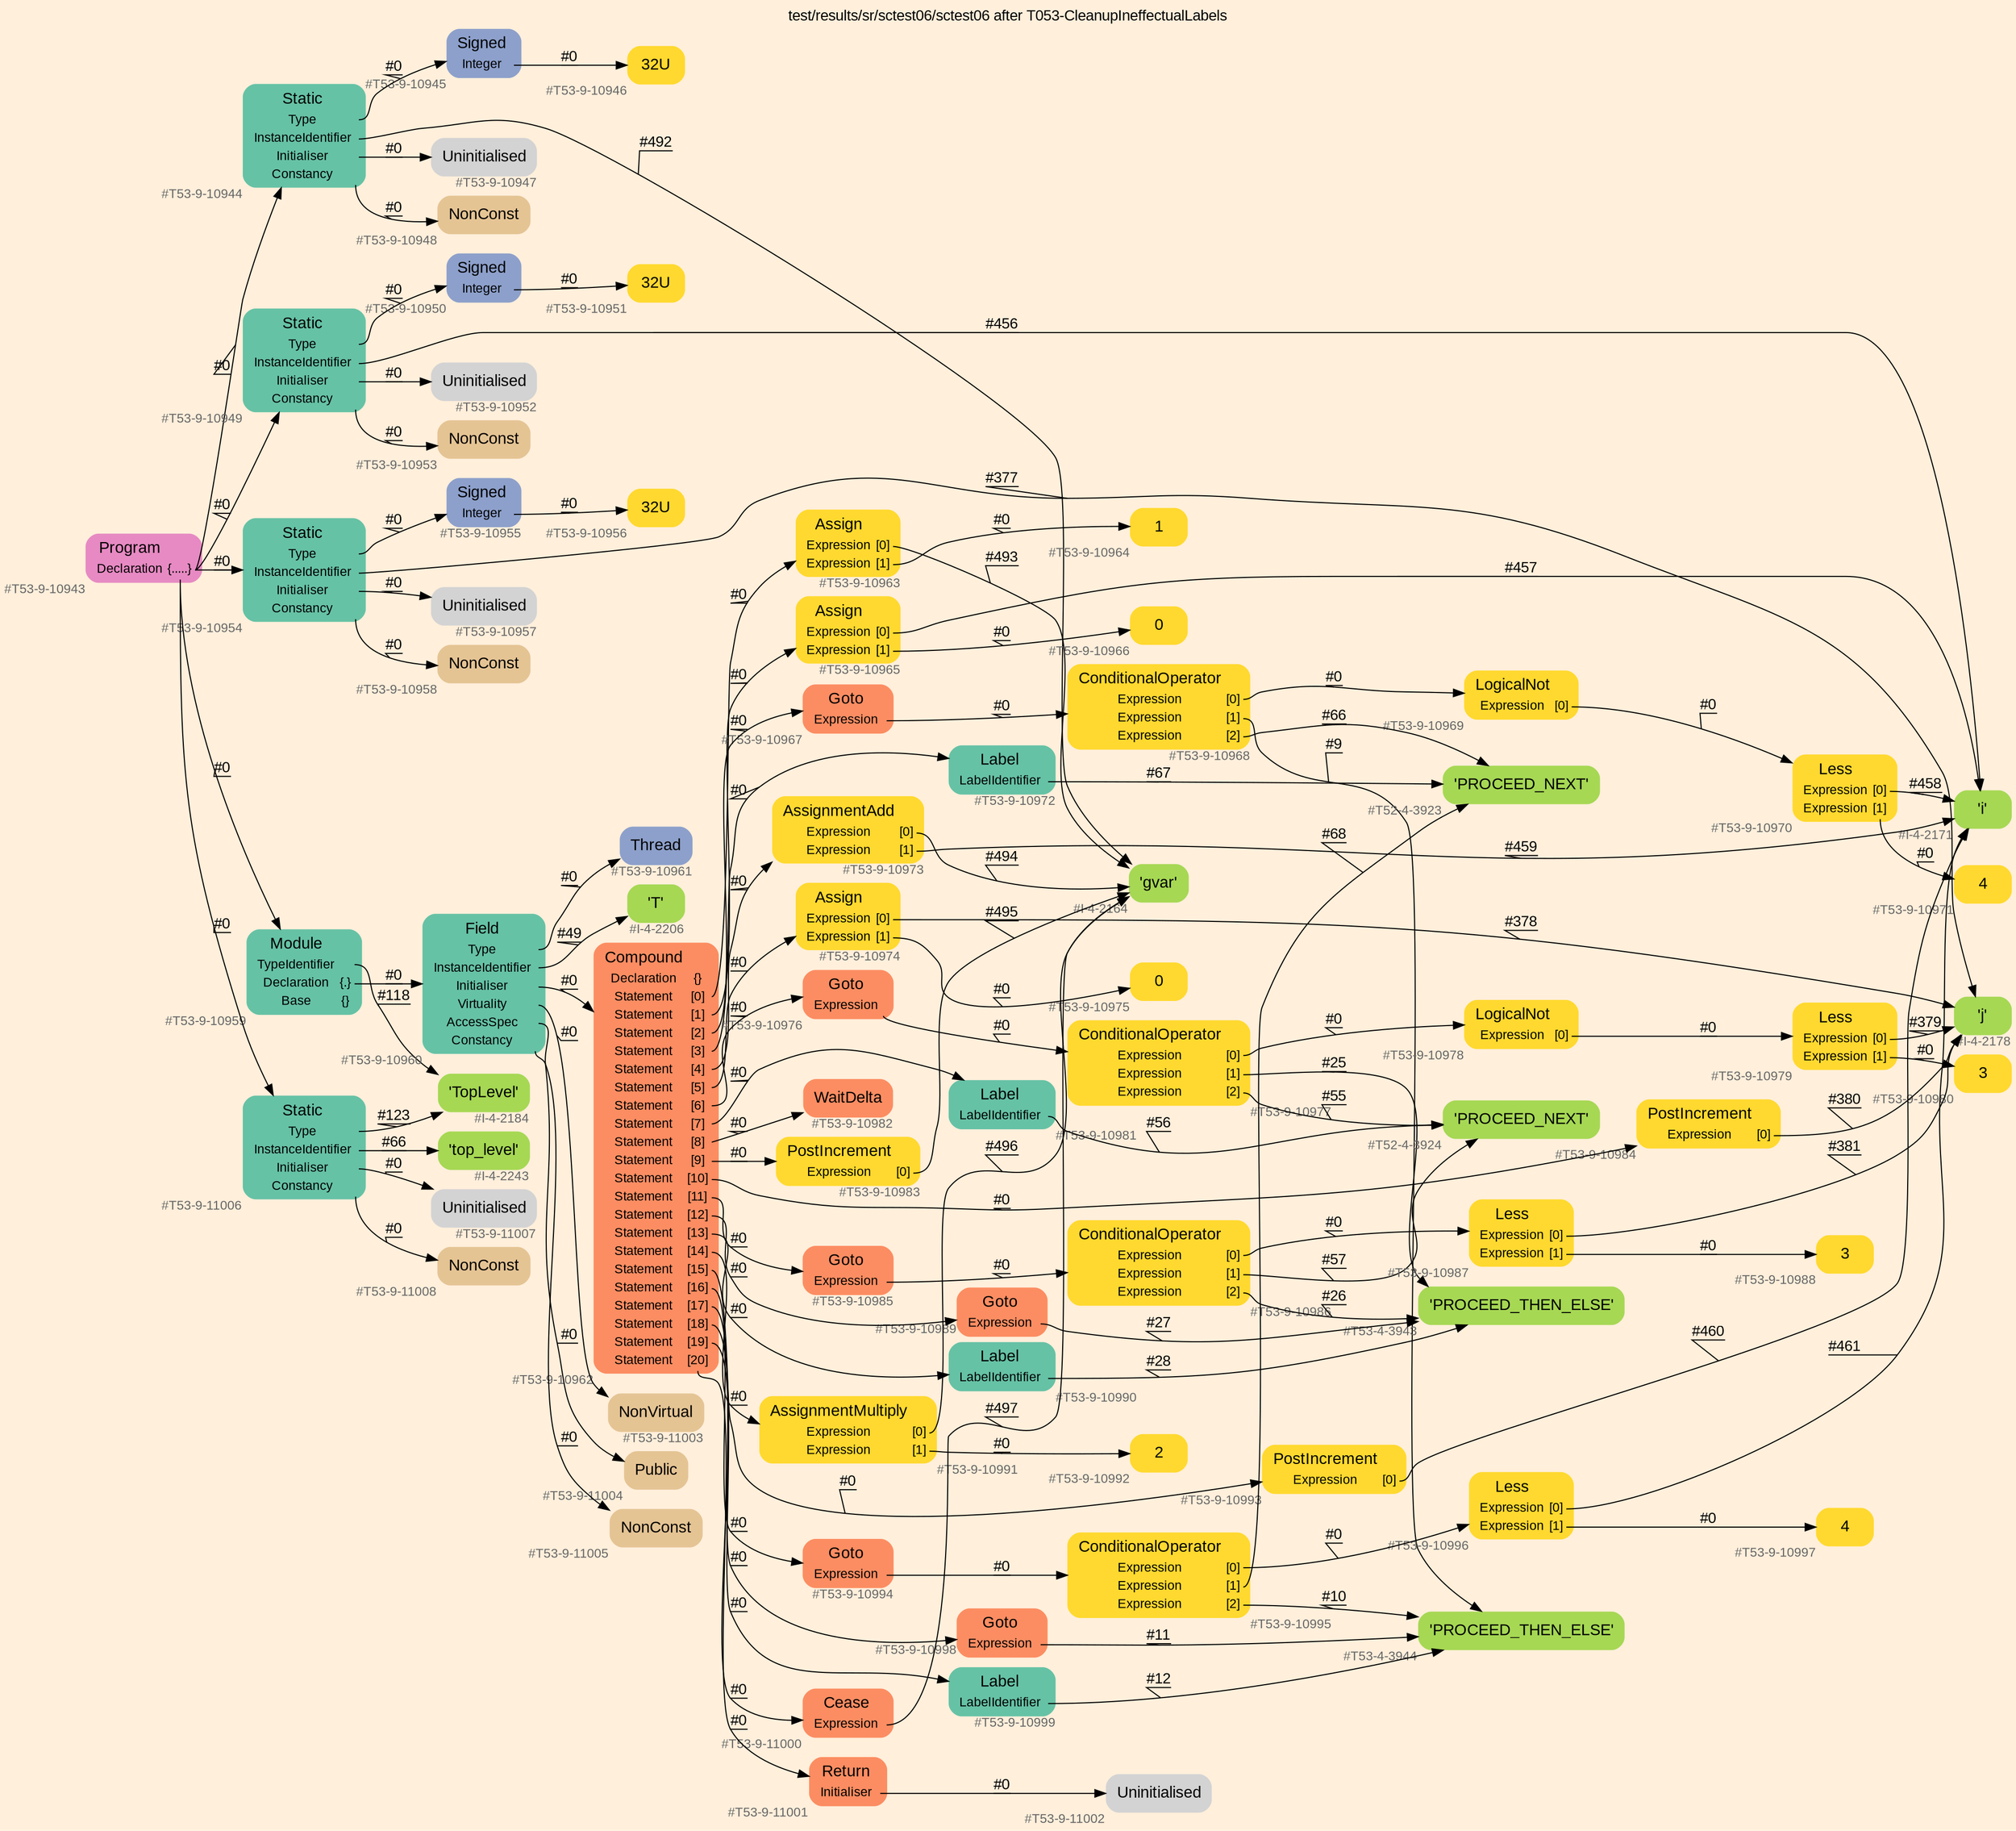 digraph "test/results/sr/sctest06/sctest06 after T053-CleanupIneffectualLabels" {
label = "test/results/sr/sctest06/sctest06 after T053-CleanupIneffectualLabels"
labelloc = t
graph [
    rankdir = "LR"
    ranksep = 0.3
    bgcolor = antiquewhite1
    color = black
    fontcolor = black
    fontname = "Arial"
];
node [
    fontname = "Arial"
];
edge [
    fontname = "Arial"
];

// -------------------- node figure --------------------
// -------- block #T53-9-10943 ----------
"#T53-9-10943" [
    fillcolor = "/set28/4"
    xlabel = "#T53-9-10943"
    fontsize = "12"
    fontcolor = grey40
    shape = "plaintext"
    label = <<TABLE BORDER="0" CELLBORDER="0" CELLSPACING="0">
     <TR><TD><FONT COLOR="black" POINT-SIZE="15">Program</FONT></TD></TR>
     <TR><TD><FONT COLOR="black" POINT-SIZE="12">Declaration</FONT></TD><TD PORT="port0"><FONT COLOR="black" POINT-SIZE="12">{.....}</FONT></TD></TR>
    </TABLE>>
    style = "rounded,filled"
];

// -------- block #T53-9-10944 ----------
"#T53-9-10944" [
    fillcolor = "/set28/1"
    xlabel = "#T53-9-10944"
    fontsize = "12"
    fontcolor = grey40
    shape = "plaintext"
    label = <<TABLE BORDER="0" CELLBORDER="0" CELLSPACING="0">
     <TR><TD><FONT COLOR="black" POINT-SIZE="15">Static</FONT></TD></TR>
     <TR><TD><FONT COLOR="black" POINT-SIZE="12">Type</FONT></TD><TD PORT="port0"></TD></TR>
     <TR><TD><FONT COLOR="black" POINT-SIZE="12">InstanceIdentifier</FONT></TD><TD PORT="port1"></TD></TR>
     <TR><TD><FONT COLOR="black" POINT-SIZE="12">Initialiser</FONT></TD><TD PORT="port2"></TD></TR>
     <TR><TD><FONT COLOR="black" POINT-SIZE="12">Constancy</FONT></TD><TD PORT="port3"></TD></TR>
    </TABLE>>
    style = "rounded,filled"
];

// -------- block #T53-9-10945 ----------
"#T53-9-10945" [
    fillcolor = "/set28/3"
    xlabel = "#T53-9-10945"
    fontsize = "12"
    fontcolor = grey40
    shape = "plaintext"
    label = <<TABLE BORDER="0" CELLBORDER="0" CELLSPACING="0">
     <TR><TD><FONT COLOR="black" POINT-SIZE="15">Signed</FONT></TD></TR>
     <TR><TD><FONT COLOR="black" POINT-SIZE="12">Integer</FONT></TD><TD PORT="port0"></TD></TR>
    </TABLE>>
    style = "rounded,filled"
];

// -------- block #T53-9-10946 ----------
"#T53-9-10946" [
    fillcolor = "/set28/6"
    xlabel = "#T53-9-10946"
    fontsize = "12"
    fontcolor = grey40
    shape = "plaintext"
    label = <<TABLE BORDER="0" CELLBORDER="0" CELLSPACING="0">
     <TR><TD><FONT COLOR="black" POINT-SIZE="15">32U</FONT></TD></TR>
    </TABLE>>
    style = "rounded,filled"
];

// -------- block #I-4-2164 ----------
"#I-4-2164" [
    fillcolor = "/set28/5"
    xlabel = "#I-4-2164"
    fontsize = "12"
    fontcolor = grey40
    shape = "plaintext"
    label = <<TABLE BORDER="0" CELLBORDER="0" CELLSPACING="0">
     <TR><TD><FONT COLOR="black" POINT-SIZE="15">'gvar'</FONT></TD></TR>
    </TABLE>>
    style = "rounded,filled"
];

// -------- block #T53-9-10947 ----------
"#T53-9-10947" [
    xlabel = "#T53-9-10947"
    fontsize = "12"
    fontcolor = grey40
    shape = "plaintext"
    label = <<TABLE BORDER="0" CELLBORDER="0" CELLSPACING="0">
     <TR><TD><FONT COLOR="black" POINT-SIZE="15">Uninitialised</FONT></TD></TR>
    </TABLE>>
    style = "rounded,filled"
];

// -------- block #T53-9-10948 ----------
"#T53-9-10948" [
    fillcolor = "/set28/7"
    xlabel = "#T53-9-10948"
    fontsize = "12"
    fontcolor = grey40
    shape = "plaintext"
    label = <<TABLE BORDER="0" CELLBORDER="0" CELLSPACING="0">
     <TR><TD><FONT COLOR="black" POINT-SIZE="15">NonConst</FONT></TD></TR>
    </TABLE>>
    style = "rounded,filled"
];

// -------- block #T53-9-10949 ----------
"#T53-9-10949" [
    fillcolor = "/set28/1"
    xlabel = "#T53-9-10949"
    fontsize = "12"
    fontcolor = grey40
    shape = "plaintext"
    label = <<TABLE BORDER="0" CELLBORDER="0" CELLSPACING="0">
     <TR><TD><FONT COLOR="black" POINT-SIZE="15">Static</FONT></TD></TR>
     <TR><TD><FONT COLOR="black" POINT-SIZE="12">Type</FONT></TD><TD PORT="port0"></TD></TR>
     <TR><TD><FONT COLOR="black" POINT-SIZE="12">InstanceIdentifier</FONT></TD><TD PORT="port1"></TD></TR>
     <TR><TD><FONT COLOR="black" POINT-SIZE="12">Initialiser</FONT></TD><TD PORT="port2"></TD></TR>
     <TR><TD><FONT COLOR="black" POINT-SIZE="12">Constancy</FONT></TD><TD PORT="port3"></TD></TR>
    </TABLE>>
    style = "rounded,filled"
];

// -------- block #T53-9-10950 ----------
"#T53-9-10950" [
    fillcolor = "/set28/3"
    xlabel = "#T53-9-10950"
    fontsize = "12"
    fontcolor = grey40
    shape = "plaintext"
    label = <<TABLE BORDER="0" CELLBORDER="0" CELLSPACING="0">
     <TR><TD><FONT COLOR="black" POINT-SIZE="15">Signed</FONT></TD></TR>
     <TR><TD><FONT COLOR="black" POINT-SIZE="12">Integer</FONT></TD><TD PORT="port0"></TD></TR>
    </TABLE>>
    style = "rounded,filled"
];

// -------- block #T53-9-10951 ----------
"#T53-9-10951" [
    fillcolor = "/set28/6"
    xlabel = "#T53-9-10951"
    fontsize = "12"
    fontcolor = grey40
    shape = "plaintext"
    label = <<TABLE BORDER="0" CELLBORDER="0" CELLSPACING="0">
     <TR><TD><FONT COLOR="black" POINT-SIZE="15">32U</FONT></TD></TR>
    </TABLE>>
    style = "rounded,filled"
];

// -------- block #I-4-2171 ----------
"#I-4-2171" [
    fillcolor = "/set28/5"
    xlabel = "#I-4-2171"
    fontsize = "12"
    fontcolor = grey40
    shape = "plaintext"
    label = <<TABLE BORDER="0" CELLBORDER="0" CELLSPACING="0">
     <TR><TD><FONT COLOR="black" POINT-SIZE="15">'i'</FONT></TD></TR>
    </TABLE>>
    style = "rounded,filled"
];

// -------- block #T53-9-10952 ----------
"#T53-9-10952" [
    xlabel = "#T53-9-10952"
    fontsize = "12"
    fontcolor = grey40
    shape = "plaintext"
    label = <<TABLE BORDER="0" CELLBORDER="0" CELLSPACING="0">
     <TR><TD><FONT COLOR="black" POINT-SIZE="15">Uninitialised</FONT></TD></TR>
    </TABLE>>
    style = "rounded,filled"
];

// -------- block #T53-9-10953 ----------
"#T53-9-10953" [
    fillcolor = "/set28/7"
    xlabel = "#T53-9-10953"
    fontsize = "12"
    fontcolor = grey40
    shape = "plaintext"
    label = <<TABLE BORDER="0" CELLBORDER="0" CELLSPACING="0">
     <TR><TD><FONT COLOR="black" POINT-SIZE="15">NonConst</FONT></TD></TR>
    </TABLE>>
    style = "rounded,filled"
];

// -------- block #T53-9-10954 ----------
"#T53-9-10954" [
    fillcolor = "/set28/1"
    xlabel = "#T53-9-10954"
    fontsize = "12"
    fontcolor = grey40
    shape = "plaintext"
    label = <<TABLE BORDER="0" CELLBORDER="0" CELLSPACING="0">
     <TR><TD><FONT COLOR="black" POINT-SIZE="15">Static</FONT></TD></TR>
     <TR><TD><FONT COLOR="black" POINT-SIZE="12">Type</FONT></TD><TD PORT="port0"></TD></TR>
     <TR><TD><FONT COLOR="black" POINT-SIZE="12">InstanceIdentifier</FONT></TD><TD PORT="port1"></TD></TR>
     <TR><TD><FONT COLOR="black" POINT-SIZE="12">Initialiser</FONT></TD><TD PORT="port2"></TD></TR>
     <TR><TD><FONT COLOR="black" POINT-SIZE="12">Constancy</FONT></TD><TD PORT="port3"></TD></TR>
    </TABLE>>
    style = "rounded,filled"
];

// -------- block #T53-9-10955 ----------
"#T53-9-10955" [
    fillcolor = "/set28/3"
    xlabel = "#T53-9-10955"
    fontsize = "12"
    fontcolor = grey40
    shape = "plaintext"
    label = <<TABLE BORDER="0" CELLBORDER="0" CELLSPACING="0">
     <TR><TD><FONT COLOR="black" POINT-SIZE="15">Signed</FONT></TD></TR>
     <TR><TD><FONT COLOR="black" POINT-SIZE="12">Integer</FONT></TD><TD PORT="port0"></TD></TR>
    </TABLE>>
    style = "rounded,filled"
];

// -------- block #T53-9-10956 ----------
"#T53-9-10956" [
    fillcolor = "/set28/6"
    xlabel = "#T53-9-10956"
    fontsize = "12"
    fontcolor = grey40
    shape = "plaintext"
    label = <<TABLE BORDER="0" CELLBORDER="0" CELLSPACING="0">
     <TR><TD><FONT COLOR="black" POINT-SIZE="15">32U</FONT></TD></TR>
    </TABLE>>
    style = "rounded,filled"
];

// -------- block #I-4-2178 ----------
"#I-4-2178" [
    fillcolor = "/set28/5"
    xlabel = "#I-4-2178"
    fontsize = "12"
    fontcolor = grey40
    shape = "plaintext"
    label = <<TABLE BORDER="0" CELLBORDER="0" CELLSPACING="0">
     <TR><TD><FONT COLOR="black" POINT-SIZE="15">'j'</FONT></TD></TR>
    </TABLE>>
    style = "rounded,filled"
];

// -------- block #T53-9-10957 ----------
"#T53-9-10957" [
    xlabel = "#T53-9-10957"
    fontsize = "12"
    fontcolor = grey40
    shape = "plaintext"
    label = <<TABLE BORDER="0" CELLBORDER="0" CELLSPACING="0">
     <TR><TD><FONT COLOR="black" POINT-SIZE="15">Uninitialised</FONT></TD></TR>
    </TABLE>>
    style = "rounded,filled"
];

// -------- block #T53-9-10958 ----------
"#T53-9-10958" [
    fillcolor = "/set28/7"
    xlabel = "#T53-9-10958"
    fontsize = "12"
    fontcolor = grey40
    shape = "plaintext"
    label = <<TABLE BORDER="0" CELLBORDER="0" CELLSPACING="0">
     <TR><TD><FONT COLOR="black" POINT-SIZE="15">NonConst</FONT></TD></TR>
    </TABLE>>
    style = "rounded,filled"
];

// -------- block #T53-9-10959 ----------
"#T53-9-10959" [
    fillcolor = "/set28/1"
    xlabel = "#T53-9-10959"
    fontsize = "12"
    fontcolor = grey40
    shape = "plaintext"
    label = <<TABLE BORDER="0" CELLBORDER="0" CELLSPACING="0">
     <TR><TD><FONT COLOR="black" POINT-SIZE="15">Module</FONT></TD></TR>
     <TR><TD><FONT COLOR="black" POINT-SIZE="12">TypeIdentifier</FONT></TD><TD PORT="port0"></TD></TR>
     <TR><TD><FONT COLOR="black" POINT-SIZE="12">Declaration</FONT></TD><TD PORT="port1"><FONT COLOR="black" POINT-SIZE="12">{.}</FONT></TD></TR>
     <TR><TD><FONT COLOR="black" POINT-SIZE="12">Base</FONT></TD><TD PORT="port2"><FONT COLOR="black" POINT-SIZE="12">{}</FONT></TD></TR>
    </TABLE>>
    style = "rounded,filled"
];

// -------- block #I-4-2184 ----------
"#I-4-2184" [
    fillcolor = "/set28/5"
    xlabel = "#I-4-2184"
    fontsize = "12"
    fontcolor = grey40
    shape = "plaintext"
    label = <<TABLE BORDER="0" CELLBORDER="0" CELLSPACING="0">
     <TR><TD><FONT COLOR="black" POINT-SIZE="15">'TopLevel'</FONT></TD></TR>
    </TABLE>>
    style = "rounded,filled"
];

// -------- block #T53-9-10960 ----------
"#T53-9-10960" [
    fillcolor = "/set28/1"
    xlabel = "#T53-9-10960"
    fontsize = "12"
    fontcolor = grey40
    shape = "plaintext"
    label = <<TABLE BORDER="0" CELLBORDER="0" CELLSPACING="0">
     <TR><TD><FONT COLOR="black" POINT-SIZE="15">Field</FONT></TD></TR>
     <TR><TD><FONT COLOR="black" POINT-SIZE="12">Type</FONT></TD><TD PORT="port0"></TD></TR>
     <TR><TD><FONT COLOR="black" POINT-SIZE="12">InstanceIdentifier</FONT></TD><TD PORT="port1"></TD></TR>
     <TR><TD><FONT COLOR="black" POINT-SIZE="12">Initialiser</FONT></TD><TD PORT="port2"></TD></TR>
     <TR><TD><FONT COLOR="black" POINT-SIZE="12">Virtuality</FONT></TD><TD PORT="port3"></TD></TR>
     <TR><TD><FONT COLOR="black" POINT-SIZE="12">AccessSpec</FONT></TD><TD PORT="port4"></TD></TR>
     <TR><TD><FONT COLOR="black" POINT-SIZE="12">Constancy</FONT></TD><TD PORT="port5"></TD></TR>
    </TABLE>>
    style = "rounded,filled"
];

// -------- block #T53-9-10961 ----------
"#T53-9-10961" [
    fillcolor = "/set28/3"
    xlabel = "#T53-9-10961"
    fontsize = "12"
    fontcolor = grey40
    shape = "plaintext"
    label = <<TABLE BORDER="0" CELLBORDER="0" CELLSPACING="0">
     <TR><TD><FONT COLOR="black" POINT-SIZE="15">Thread</FONT></TD></TR>
    </TABLE>>
    style = "rounded,filled"
];

// -------- block #I-4-2206 ----------
"#I-4-2206" [
    fillcolor = "/set28/5"
    xlabel = "#I-4-2206"
    fontsize = "12"
    fontcolor = grey40
    shape = "plaintext"
    label = <<TABLE BORDER="0" CELLBORDER="0" CELLSPACING="0">
     <TR><TD><FONT COLOR="black" POINT-SIZE="15">'T'</FONT></TD></TR>
    </TABLE>>
    style = "rounded,filled"
];

// -------- block #T53-9-10962 ----------
"#T53-9-10962" [
    fillcolor = "/set28/2"
    xlabel = "#T53-9-10962"
    fontsize = "12"
    fontcolor = grey40
    shape = "plaintext"
    label = <<TABLE BORDER="0" CELLBORDER="0" CELLSPACING="0">
     <TR><TD><FONT COLOR="black" POINT-SIZE="15">Compound</FONT></TD></TR>
     <TR><TD><FONT COLOR="black" POINT-SIZE="12">Declaration</FONT></TD><TD PORT="port0"><FONT COLOR="black" POINT-SIZE="12">{}</FONT></TD></TR>
     <TR><TD><FONT COLOR="black" POINT-SIZE="12">Statement</FONT></TD><TD PORT="port1"><FONT COLOR="black" POINT-SIZE="12">[0]</FONT></TD></TR>
     <TR><TD><FONT COLOR="black" POINT-SIZE="12">Statement</FONT></TD><TD PORT="port2"><FONT COLOR="black" POINT-SIZE="12">[1]</FONT></TD></TR>
     <TR><TD><FONT COLOR="black" POINT-SIZE="12">Statement</FONT></TD><TD PORT="port3"><FONT COLOR="black" POINT-SIZE="12">[2]</FONT></TD></TR>
     <TR><TD><FONT COLOR="black" POINT-SIZE="12">Statement</FONT></TD><TD PORT="port4"><FONT COLOR="black" POINT-SIZE="12">[3]</FONT></TD></TR>
     <TR><TD><FONT COLOR="black" POINT-SIZE="12">Statement</FONT></TD><TD PORT="port5"><FONT COLOR="black" POINT-SIZE="12">[4]</FONT></TD></TR>
     <TR><TD><FONT COLOR="black" POINT-SIZE="12">Statement</FONT></TD><TD PORT="port6"><FONT COLOR="black" POINT-SIZE="12">[5]</FONT></TD></TR>
     <TR><TD><FONT COLOR="black" POINT-SIZE="12">Statement</FONT></TD><TD PORT="port7"><FONT COLOR="black" POINT-SIZE="12">[6]</FONT></TD></TR>
     <TR><TD><FONT COLOR="black" POINT-SIZE="12">Statement</FONT></TD><TD PORT="port8"><FONT COLOR="black" POINT-SIZE="12">[7]</FONT></TD></TR>
     <TR><TD><FONT COLOR="black" POINT-SIZE="12">Statement</FONT></TD><TD PORT="port9"><FONT COLOR="black" POINT-SIZE="12">[8]</FONT></TD></TR>
     <TR><TD><FONT COLOR="black" POINT-SIZE="12">Statement</FONT></TD><TD PORT="port10"><FONT COLOR="black" POINT-SIZE="12">[9]</FONT></TD></TR>
     <TR><TD><FONT COLOR="black" POINT-SIZE="12">Statement</FONT></TD><TD PORT="port11"><FONT COLOR="black" POINT-SIZE="12">[10]</FONT></TD></TR>
     <TR><TD><FONT COLOR="black" POINT-SIZE="12">Statement</FONT></TD><TD PORT="port12"><FONT COLOR="black" POINT-SIZE="12">[11]</FONT></TD></TR>
     <TR><TD><FONT COLOR="black" POINT-SIZE="12">Statement</FONT></TD><TD PORT="port13"><FONT COLOR="black" POINT-SIZE="12">[12]</FONT></TD></TR>
     <TR><TD><FONT COLOR="black" POINT-SIZE="12">Statement</FONT></TD><TD PORT="port14"><FONT COLOR="black" POINT-SIZE="12">[13]</FONT></TD></TR>
     <TR><TD><FONT COLOR="black" POINT-SIZE="12">Statement</FONT></TD><TD PORT="port15"><FONT COLOR="black" POINT-SIZE="12">[14]</FONT></TD></TR>
     <TR><TD><FONT COLOR="black" POINT-SIZE="12">Statement</FONT></TD><TD PORT="port16"><FONT COLOR="black" POINT-SIZE="12">[15]</FONT></TD></TR>
     <TR><TD><FONT COLOR="black" POINT-SIZE="12">Statement</FONT></TD><TD PORT="port17"><FONT COLOR="black" POINT-SIZE="12">[16]</FONT></TD></TR>
     <TR><TD><FONT COLOR="black" POINT-SIZE="12">Statement</FONT></TD><TD PORT="port18"><FONT COLOR="black" POINT-SIZE="12">[17]</FONT></TD></TR>
     <TR><TD><FONT COLOR="black" POINT-SIZE="12">Statement</FONT></TD><TD PORT="port19"><FONT COLOR="black" POINT-SIZE="12">[18]</FONT></TD></TR>
     <TR><TD><FONT COLOR="black" POINT-SIZE="12">Statement</FONT></TD><TD PORT="port20"><FONT COLOR="black" POINT-SIZE="12">[19]</FONT></TD></TR>
     <TR><TD><FONT COLOR="black" POINT-SIZE="12">Statement</FONT></TD><TD PORT="port21"><FONT COLOR="black" POINT-SIZE="12">[20]</FONT></TD></TR>
    </TABLE>>
    style = "rounded,filled"
];

// -------- block #T53-9-10963 ----------
"#T53-9-10963" [
    fillcolor = "/set28/6"
    xlabel = "#T53-9-10963"
    fontsize = "12"
    fontcolor = grey40
    shape = "plaintext"
    label = <<TABLE BORDER="0" CELLBORDER="0" CELLSPACING="0">
     <TR><TD><FONT COLOR="black" POINT-SIZE="15">Assign</FONT></TD></TR>
     <TR><TD><FONT COLOR="black" POINT-SIZE="12">Expression</FONT></TD><TD PORT="port0"><FONT COLOR="black" POINT-SIZE="12">[0]</FONT></TD></TR>
     <TR><TD><FONT COLOR="black" POINT-SIZE="12">Expression</FONT></TD><TD PORT="port1"><FONT COLOR="black" POINT-SIZE="12">[1]</FONT></TD></TR>
    </TABLE>>
    style = "rounded,filled"
];

// -------- block #T53-9-10964 ----------
"#T53-9-10964" [
    fillcolor = "/set28/6"
    xlabel = "#T53-9-10964"
    fontsize = "12"
    fontcolor = grey40
    shape = "plaintext"
    label = <<TABLE BORDER="0" CELLBORDER="0" CELLSPACING="0">
     <TR><TD><FONT COLOR="black" POINT-SIZE="15">1</FONT></TD></TR>
    </TABLE>>
    style = "rounded,filled"
];

// -------- block #T53-9-10965 ----------
"#T53-9-10965" [
    fillcolor = "/set28/6"
    xlabel = "#T53-9-10965"
    fontsize = "12"
    fontcolor = grey40
    shape = "plaintext"
    label = <<TABLE BORDER="0" CELLBORDER="0" CELLSPACING="0">
     <TR><TD><FONT COLOR="black" POINT-SIZE="15">Assign</FONT></TD></TR>
     <TR><TD><FONT COLOR="black" POINT-SIZE="12">Expression</FONT></TD><TD PORT="port0"><FONT COLOR="black" POINT-SIZE="12">[0]</FONT></TD></TR>
     <TR><TD><FONT COLOR="black" POINT-SIZE="12">Expression</FONT></TD><TD PORT="port1"><FONT COLOR="black" POINT-SIZE="12">[1]</FONT></TD></TR>
    </TABLE>>
    style = "rounded,filled"
];

// -------- block #T53-9-10966 ----------
"#T53-9-10966" [
    fillcolor = "/set28/6"
    xlabel = "#T53-9-10966"
    fontsize = "12"
    fontcolor = grey40
    shape = "plaintext"
    label = <<TABLE BORDER="0" CELLBORDER="0" CELLSPACING="0">
     <TR><TD><FONT COLOR="black" POINT-SIZE="15">0</FONT></TD></TR>
    </TABLE>>
    style = "rounded,filled"
];

// -------- block #T53-9-10967 ----------
"#T53-9-10967" [
    fillcolor = "/set28/2"
    xlabel = "#T53-9-10967"
    fontsize = "12"
    fontcolor = grey40
    shape = "plaintext"
    label = <<TABLE BORDER="0" CELLBORDER="0" CELLSPACING="0">
     <TR><TD><FONT COLOR="black" POINT-SIZE="15">Goto</FONT></TD></TR>
     <TR><TD><FONT COLOR="black" POINT-SIZE="12">Expression</FONT></TD><TD PORT="port0"></TD></TR>
    </TABLE>>
    style = "rounded,filled"
];

// -------- block #T53-9-10968 ----------
"#T53-9-10968" [
    fillcolor = "/set28/6"
    xlabel = "#T53-9-10968"
    fontsize = "12"
    fontcolor = grey40
    shape = "plaintext"
    label = <<TABLE BORDER="0" CELLBORDER="0" CELLSPACING="0">
     <TR><TD><FONT COLOR="black" POINT-SIZE="15">ConditionalOperator</FONT></TD></TR>
     <TR><TD><FONT COLOR="black" POINT-SIZE="12">Expression</FONT></TD><TD PORT="port0"><FONT COLOR="black" POINT-SIZE="12">[0]</FONT></TD></TR>
     <TR><TD><FONT COLOR="black" POINT-SIZE="12">Expression</FONT></TD><TD PORT="port1"><FONT COLOR="black" POINT-SIZE="12">[1]</FONT></TD></TR>
     <TR><TD><FONT COLOR="black" POINT-SIZE="12">Expression</FONT></TD><TD PORT="port2"><FONT COLOR="black" POINT-SIZE="12">[2]</FONT></TD></TR>
    </TABLE>>
    style = "rounded,filled"
];

// -------- block #T53-9-10969 ----------
"#T53-9-10969" [
    fillcolor = "/set28/6"
    xlabel = "#T53-9-10969"
    fontsize = "12"
    fontcolor = grey40
    shape = "plaintext"
    label = <<TABLE BORDER="0" CELLBORDER="0" CELLSPACING="0">
     <TR><TD><FONT COLOR="black" POINT-SIZE="15">LogicalNot</FONT></TD></TR>
     <TR><TD><FONT COLOR="black" POINT-SIZE="12">Expression</FONT></TD><TD PORT="port0"><FONT COLOR="black" POINT-SIZE="12">[0]</FONT></TD></TR>
    </TABLE>>
    style = "rounded,filled"
];

// -------- block #T53-9-10970 ----------
"#T53-9-10970" [
    fillcolor = "/set28/6"
    xlabel = "#T53-9-10970"
    fontsize = "12"
    fontcolor = grey40
    shape = "plaintext"
    label = <<TABLE BORDER="0" CELLBORDER="0" CELLSPACING="0">
     <TR><TD><FONT COLOR="black" POINT-SIZE="15">Less</FONT></TD></TR>
     <TR><TD><FONT COLOR="black" POINT-SIZE="12">Expression</FONT></TD><TD PORT="port0"><FONT COLOR="black" POINT-SIZE="12">[0]</FONT></TD></TR>
     <TR><TD><FONT COLOR="black" POINT-SIZE="12">Expression</FONT></TD><TD PORT="port1"><FONT COLOR="black" POINT-SIZE="12">[1]</FONT></TD></TR>
    </TABLE>>
    style = "rounded,filled"
];

// -------- block #T53-9-10971 ----------
"#T53-9-10971" [
    fillcolor = "/set28/6"
    xlabel = "#T53-9-10971"
    fontsize = "12"
    fontcolor = grey40
    shape = "plaintext"
    label = <<TABLE BORDER="0" CELLBORDER="0" CELLSPACING="0">
     <TR><TD><FONT COLOR="black" POINT-SIZE="15">4</FONT></TD></TR>
    </TABLE>>
    style = "rounded,filled"
];

// -------- block #T53-4-3944 ----------
"#T53-4-3944" [
    fillcolor = "/set28/5"
    xlabel = "#T53-4-3944"
    fontsize = "12"
    fontcolor = grey40
    shape = "plaintext"
    label = <<TABLE BORDER="0" CELLBORDER="0" CELLSPACING="0">
     <TR><TD><FONT COLOR="black" POINT-SIZE="15">'PROCEED_THEN_ELSE'</FONT></TD></TR>
    </TABLE>>
    style = "rounded,filled"
];

// -------- block #T52-4-3923 ----------
"#T52-4-3923" [
    fillcolor = "/set28/5"
    xlabel = "#T52-4-3923"
    fontsize = "12"
    fontcolor = grey40
    shape = "plaintext"
    label = <<TABLE BORDER="0" CELLBORDER="0" CELLSPACING="0">
     <TR><TD><FONT COLOR="black" POINT-SIZE="15">'PROCEED_NEXT'</FONT></TD></TR>
    </TABLE>>
    style = "rounded,filled"
];

// -------- block #T53-9-10972 ----------
"#T53-9-10972" [
    fillcolor = "/set28/1"
    xlabel = "#T53-9-10972"
    fontsize = "12"
    fontcolor = grey40
    shape = "plaintext"
    label = <<TABLE BORDER="0" CELLBORDER="0" CELLSPACING="0">
     <TR><TD><FONT COLOR="black" POINT-SIZE="15">Label</FONT></TD></TR>
     <TR><TD><FONT COLOR="black" POINT-SIZE="12">LabelIdentifier</FONT></TD><TD PORT="port0"></TD></TR>
    </TABLE>>
    style = "rounded,filled"
];

// -------- block #T53-9-10973 ----------
"#T53-9-10973" [
    fillcolor = "/set28/6"
    xlabel = "#T53-9-10973"
    fontsize = "12"
    fontcolor = grey40
    shape = "plaintext"
    label = <<TABLE BORDER="0" CELLBORDER="0" CELLSPACING="0">
     <TR><TD><FONT COLOR="black" POINT-SIZE="15">AssignmentAdd</FONT></TD></TR>
     <TR><TD><FONT COLOR="black" POINT-SIZE="12">Expression</FONT></TD><TD PORT="port0"><FONT COLOR="black" POINT-SIZE="12">[0]</FONT></TD></TR>
     <TR><TD><FONT COLOR="black" POINT-SIZE="12">Expression</FONT></TD><TD PORT="port1"><FONT COLOR="black" POINT-SIZE="12">[1]</FONT></TD></TR>
    </TABLE>>
    style = "rounded,filled"
];

// -------- block #T53-9-10974 ----------
"#T53-9-10974" [
    fillcolor = "/set28/6"
    xlabel = "#T53-9-10974"
    fontsize = "12"
    fontcolor = grey40
    shape = "plaintext"
    label = <<TABLE BORDER="0" CELLBORDER="0" CELLSPACING="0">
     <TR><TD><FONT COLOR="black" POINT-SIZE="15">Assign</FONT></TD></TR>
     <TR><TD><FONT COLOR="black" POINT-SIZE="12">Expression</FONT></TD><TD PORT="port0"><FONT COLOR="black" POINT-SIZE="12">[0]</FONT></TD></TR>
     <TR><TD><FONT COLOR="black" POINT-SIZE="12">Expression</FONT></TD><TD PORT="port1"><FONT COLOR="black" POINT-SIZE="12">[1]</FONT></TD></TR>
    </TABLE>>
    style = "rounded,filled"
];

// -------- block #T53-9-10975 ----------
"#T53-9-10975" [
    fillcolor = "/set28/6"
    xlabel = "#T53-9-10975"
    fontsize = "12"
    fontcolor = grey40
    shape = "plaintext"
    label = <<TABLE BORDER="0" CELLBORDER="0" CELLSPACING="0">
     <TR><TD><FONT COLOR="black" POINT-SIZE="15">0</FONT></TD></TR>
    </TABLE>>
    style = "rounded,filled"
];

// -------- block #T53-9-10976 ----------
"#T53-9-10976" [
    fillcolor = "/set28/2"
    xlabel = "#T53-9-10976"
    fontsize = "12"
    fontcolor = grey40
    shape = "plaintext"
    label = <<TABLE BORDER="0" CELLBORDER="0" CELLSPACING="0">
     <TR><TD><FONT COLOR="black" POINT-SIZE="15">Goto</FONT></TD></TR>
     <TR><TD><FONT COLOR="black" POINT-SIZE="12">Expression</FONT></TD><TD PORT="port0"></TD></TR>
    </TABLE>>
    style = "rounded,filled"
];

// -------- block #T53-9-10977 ----------
"#T53-9-10977" [
    fillcolor = "/set28/6"
    xlabel = "#T53-9-10977"
    fontsize = "12"
    fontcolor = grey40
    shape = "plaintext"
    label = <<TABLE BORDER="0" CELLBORDER="0" CELLSPACING="0">
     <TR><TD><FONT COLOR="black" POINT-SIZE="15">ConditionalOperator</FONT></TD></TR>
     <TR><TD><FONT COLOR="black" POINT-SIZE="12">Expression</FONT></TD><TD PORT="port0"><FONT COLOR="black" POINT-SIZE="12">[0]</FONT></TD></TR>
     <TR><TD><FONT COLOR="black" POINT-SIZE="12">Expression</FONT></TD><TD PORT="port1"><FONT COLOR="black" POINT-SIZE="12">[1]</FONT></TD></TR>
     <TR><TD><FONT COLOR="black" POINT-SIZE="12">Expression</FONT></TD><TD PORT="port2"><FONT COLOR="black" POINT-SIZE="12">[2]</FONT></TD></TR>
    </TABLE>>
    style = "rounded,filled"
];

// -------- block #T53-9-10978 ----------
"#T53-9-10978" [
    fillcolor = "/set28/6"
    xlabel = "#T53-9-10978"
    fontsize = "12"
    fontcolor = grey40
    shape = "plaintext"
    label = <<TABLE BORDER="0" CELLBORDER="0" CELLSPACING="0">
     <TR><TD><FONT COLOR="black" POINT-SIZE="15">LogicalNot</FONT></TD></TR>
     <TR><TD><FONT COLOR="black" POINT-SIZE="12">Expression</FONT></TD><TD PORT="port0"><FONT COLOR="black" POINT-SIZE="12">[0]</FONT></TD></TR>
    </TABLE>>
    style = "rounded,filled"
];

// -------- block #T53-9-10979 ----------
"#T53-9-10979" [
    fillcolor = "/set28/6"
    xlabel = "#T53-9-10979"
    fontsize = "12"
    fontcolor = grey40
    shape = "plaintext"
    label = <<TABLE BORDER="0" CELLBORDER="0" CELLSPACING="0">
     <TR><TD><FONT COLOR="black" POINT-SIZE="15">Less</FONT></TD></TR>
     <TR><TD><FONT COLOR="black" POINT-SIZE="12">Expression</FONT></TD><TD PORT="port0"><FONT COLOR="black" POINT-SIZE="12">[0]</FONT></TD></TR>
     <TR><TD><FONT COLOR="black" POINT-SIZE="12">Expression</FONT></TD><TD PORT="port1"><FONT COLOR="black" POINT-SIZE="12">[1]</FONT></TD></TR>
    </TABLE>>
    style = "rounded,filled"
];

// -------- block #T53-9-10980 ----------
"#T53-9-10980" [
    fillcolor = "/set28/6"
    xlabel = "#T53-9-10980"
    fontsize = "12"
    fontcolor = grey40
    shape = "plaintext"
    label = <<TABLE BORDER="0" CELLBORDER="0" CELLSPACING="0">
     <TR><TD><FONT COLOR="black" POINT-SIZE="15">3</FONT></TD></TR>
    </TABLE>>
    style = "rounded,filled"
];

// -------- block #T53-4-3943 ----------
"#T53-4-3943" [
    fillcolor = "/set28/5"
    xlabel = "#T53-4-3943"
    fontsize = "12"
    fontcolor = grey40
    shape = "plaintext"
    label = <<TABLE BORDER="0" CELLBORDER="0" CELLSPACING="0">
     <TR><TD><FONT COLOR="black" POINT-SIZE="15">'PROCEED_THEN_ELSE'</FONT></TD></TR>
    </TABLE>>
    style = "rounded,filled"
];

// -------- block #T52-4-3924 ----------
"#T52-4-3924" [
    fillcolor = "/set28/5"
    xlabel = "#T52-4-3924"
    fontsize = "12"
    fontcolor = grey40
    shape = "plaintext"
    label = <<TABLE BORDER="0" CELLBORDER="0" CELLSPACING="0">
     <TR><TD><FONT COLOR="black" POINT-SIZE="15">'PROCEED_NEXT'</FONT></TD></TR>
    </TABLE>>
    style = "rounded,filled"
];

// -------- block #T53-9-10981 ----------
"#T53-9-10981" [
    fillcolor = "/set28/1"
    xlabel = "#T53-9-10981"
    fontsize = "12"
    fontcolor = grey40
    shape = "plaintext"
    label = <<TABLE BORDER="0" CELLBORDER="0" CELLSPACING="0">
     <TR><TD><FONT COLOR="black" POINT-SIZE="15">Label</FONT></TD></TR>
     <TR><TD><FONT COLOR="black" POINT-SIZE="12">LabelIdentifier</FONT></TD><TD PORT="port0"></TD></TR>
    </TABLE>>
    style = "rounded,filled"
];

// -------- block #T53-9-10982 ----------
"#T53-9-10982" [
    fillcolor = "/set28/2"
    xlabel = "#T53-9-10982"
    fontsize = "12"
    fontcolor = grey40
    shape = "plaintext"
    label = <<TABLE BORDER="0" CELLBORDER="0" CELLSPACING="0">
     <TR><TD><FONT COLOR="black" POINT-SIZE="15">WaitDelta</FONT></TD></TR>
    </TABLE>>
    style = "rounded,filled"
];

// -------- block #T53-9-10983 ----------
"#T53-9-10983" [
    fillcolor = "/set28/6"
    xlabel = "#T53-9-10983"
    fontsize = "12"
    fontcolor = grey40
    shape = "plaintext"
    label = <<TABLE BORDER="0" CELLBORDER="0" CELLSPACING="0">
     <TR><TD><FONT COLOR="black" POINT-SIZE="15">PostIncrement</FONT></TD></TR>
     <TR><TD><FONT COLOR="black" POINT-SIZE="12">Expression</FONT></TD><TD PORT="port0"><FONT COLOR="black" POINT-SIZE="12">[0]</FONT></TD></TR>
    </TABLE>>
    style = "rounded,filled"
];

// -------- block #T53-9-10984 ----------
"#T53-9-10984" [
    fillcolor = "/set28/6"
    xlabel = "#T53-9-10984"
    fontsize = "12"
    fontcolor = grey40
    shape = "plaintext"
    label = <<TABLE BORDER="0" CELLBORDER="0" CELLSPACING="0">
     <TR><TD><FONT COLOR="black" POINT-SIZE="15">PostIncrement</FONT></TD></TR>
     <TR><TD><FONT COLOR="black" POINT-SIZE="12">Expression</FONT></TD><TD PORT="port0"><FONT COLOR="black" POINT-SIZE="12">[0]</FONT></TD></TR>
    </TABLE>>
    style = "rounded,filled"
];

// -------- block #T53-9-10985 ----------
"#T53-9-10985" [
    fillcolor = "/set28/2"
    xlabel = "#T53-9-10985"
    fontsize = "12"
    fontcolor = grey40
    shape = "plaintext"
    label = <<TABLE BORDER="0" CELLBORDER="0" CELLSPACING="0">
     <TR><TD><FONT COLOR="black" POINT-SIZE="15">Goto</FONT></TD></TR>
     <TR><TD><FONT COLOR="black" POINT-SIZE="12">Expression</FONT></TD><TD PORT="port0"></TD></TR>
    </TABLE>>
    style = "rounded,filled"
];

// -------- block #T53-9-10986 ----------
"#T53-9-10986" [
    fillcolor = "/set28/6"
    xlabel = "#T53-9-10986"
    fontsize = "12"
    fontcolor = grey40
    shape = "plaintext"
    label = <<TABLE BORDER="0" CELLBORDER="0" CELLSPACING="0">
     <TR><TD><FONT COLOR="black" POINT-SIZE="15">ConditionalOperator</FONT></TD></TR>
     <TR><TD><FONT COLOR="black" POINT-SIZE="12">Expression</FONT></TD><TD PORT="port0"><FONT COLOR="black" POINT-SIZE="12">[0]</FONT></TD></TR>
     <TR><TD><FONT COLOR="black" POINT-SIZE="12">Expression</FONT></TD><TD PORT="port1"><FONT COLOR="black" POINT-SIZE="12">[1]</FONT></TD></TR>
     <TR><TD><FONT COLOR="black" POINT-SIZE="12">Expression</FONT></TD><TD PORT="port2"><FONT COLOR="black" POINT-SIZE="12">[2]</FONT></TD></TR>
    </TABLE>>
    style = "rounded,filled"
];

// -------- block #T53-9-10987 ----------
"#T53-9-10987" [
    fillcolor = "/set28/6"
    xlabel = "#T53-9-10987"
    fontsize = "12"
    fontcolor = grey40
    shape = "plaintext"
    label = <<TABLE BORDER="0" CELLBORDER="0" CELLSPACING="0">
     <TR><TD><FONT COLOR="black" POINT-SIZE="15">Less</FONT></TD></TR>
     <TR><TD><FONT COLOR="black" POINT-SIZE="12">Expression</FONT></TD><TD PORT="port0"><FONT COLOR="black" POINT-SIZE="12">[0]</FONT></TD></TR>
     <TR><TD><FONT COLOR="black" POINT-SIZE="12">Expression</FONT></TD><TD PORT="port1"><FONT COLOR="black" POINT-SIZE="12">[1]</FONT></TD></TR>
    </TABLE>>
    style = "rounded,filled"
];

// -------- block #T53-9-10988 ----------
"#T53-9-10988" [
    fillcolor = "/set28/6"
    xlabel = "#T53-9-10988"
    fontsize = "12"
    fontcolor = grey40
    shape = "plaintext"
    label = <<TABLE BORDER="0" CELLBORDER="0" CELLSPACING="0">
     <TR><TD><FONT COLOR="black" POINT-SIZE="15">3</FONT></TD></TR>
    </TABLE>>
    style = "rounded,filled"
];

// -------- block #T53-9-10989 ----------
"#T53-9-10989" [
    fillcolor = "/set28/2"
    xlabel = "#T53-9-10989"
    fontsize = "12"
    fontcolor = grey40
    shape = "plaintext"
    label = <<TABLE BORDER="0" CELLBORDER="0" CELLSPACING="0">
     <TR><TD><FONT COLOR="black" POINT-SIZE="15">Goto</FONT></TD></TR>
     <TR><TD><FONT COLOR="black" POINT-SIZE="12">Expression</FONT></TD><TD PORT="port0"></TD></TR>
    </TABLE>>
    style = "rounded,filled"
];

// -------- block #T53-9-10990 ----------
"#T53-9-10990" [
    fillcolor = "/set28/1"
    xlabel = "#T53-9-10990"
    fontsize = "12"
    fontcolor = grey40
    shape = "plaintext"
    label = <<TABLE BORDER="0" CELLBORDER="0" CELLSPACING="0">
     <TR><TD><FONT COLOR="black" POINT-SIZE="15">Label</FONT></TD></TR>
     <TR><TD><FONT COLOR="black" POINT-SIZE="12">LabelIdentifier</FONT></TD><TD PORT="port0"></TD></TR>
    </TABLE>>
    style = "rounded,filled"
];

// -------- block #T53-9-10991 ----------
"#T53-9-10991" [
    fillcolor = "/set28/6"
    xlabel = "#T53-9-10991"
    fontsize = "12"
    fontcolor = grey40
    shape = "plaintext"
    label = <<TABLE BORDER="0" CELLBORDER="0" CELLSPACING="0">
     <TR><TD><FONT COLOR="black" POINT-SIZE="15">AssignmentMultiply</FONT></TD></TR>
     <TR><TD><FONT COLOR="black" POINT-SIZE="12">Expression</FONT></TD><TD PORT="port0"><FONT COLOR="black" POINT-SIZE="12">[0]</FONT></TD></TR>
     <TR><TD><FONT COLOR="black" POINT-SIZE="12">Expression</FONT></TD><TD PORT="port1"><FONT COLOR="black" POINT-SIZE="12">[1]</FONT></TD></TR>
    </TABLE>>
    style = "rounded,filled"
];

// -------- block #T53-9-10992 ----------
"#T53-9-10992" [
    fillcolor = "/set28/6"
    xlabel = "#T53-9-10992"
    fontsize = "12"
    fontcolor = grey40
    shape = "plaintext"
    label = <<TABLE BORDER="0" CELLBORDER="0" CELLSPACING="0">
     <TR><TD><FONT COLOR="black" POINT-SIZE="15">2</FONT></TD></TR>
    </TABLE>>
    style = "rounded,filled"
];

// -------- block #T53-9-10993 ----------
"#T53-9-10993" [
    fillcolor = "/set28/6"
    xlabel = "#T53-9-10993"
    fontsize = "12"
    fontcolor = grey40
    shape = "plaintext"
    label = <<TABLE BORDER="0" CELLBORDER="0" CELLSPACING="0">
     <TR><TD><FONT COLOR="black" POINT-SIZE="15">PostIncrement</FONT></TD></TR>
     <TR><TD><FONT COLOR="black" POINT-SIZE="12">Expression</FONT></TD><TD PORT="port0"><FONT COLOR="black" POINT-SIZE="12">[0]</FONT></TD></TR>
    </TABLE>>
    style = "rounded,filled"
];

// -------- block #T53-9-10994 ----------
"#T53-9-10994" [
    fillcolor = "/set28/2"
    xlabel = "#T53-9-10994"
    fontsize = "12"
    fontcolor = grey40
    shape = "plaintext"
    label = <<TABLE BORDER="0" CELLBORDER="0" CELLSPACING="0">
     <TR><TD><FONT COLOR="black" POINT-SIZE="15">Goto</FONT></TD></TR>
     <TR><TD><FONT COLOR="black" POINT-SIZE="12">Expression</FONT></TD><TD PORT="port0"></TD></TR>
    </TABLE>>
    style = "rounded,filled"
];

// -------- block #T53-9-10995 ----------
"#T53-9-10995" [
    fillcolor = "/set28/6"
    xlabel = "#T53-9-10995"
    fontsize = "12"
    fontcolor = grey40
    shape = "plaintext"
    label = <<TABLE BORDER="0" CELLBORDER="0" CELLSPACING="0">
     <TR><TD><FONT COLOR="black" POINT-SIZE="15">ConditionalOperator</FONT></TD></TR>
     <TR><TD><FONT COLOR="black" POINT-SIZE="12">Expression</FONT></TD><TD PORT="port0"><FONT COLOR="black" POINT-SIZE="12">[0]</FONT></TD></TR>
     <TR><TD><FONT COLOR="black" POINT-SIZE="12">Expression</FONT></TD><TD PORT="port1"><FONT COLOR="black" POINT-SIZE="12">[1]</FONT></TD></TR>
     <TR><TD><FONT COLOR="black" POINT-SIZE="12">Expression</FONT></TD><TD PORT="port2"><FONT COLOR="black" POINT-SIZE="12">[2]</FONT></TD></TR>
    </TABLE>>
    style = "rounded,filled"
];

// -------- block #T53-9-10996 ----------
"#T53-9-10996" [
    fillcolor = "/set28/6"
    xlabel = "#T53-9-10996"
    fontsize = "12"
    fontcolor = grey40
    shape = "plaintext"
    label = <<TABLE BORDER="0" CELLBORDER="0" CELLSPACING="0">
     <TR><TD><FONT COLOR="black" POINT-SIZE="15">Less</FONT></TD></TR>
     <TR><TD><FONT COLOR="black" POINT-SIZE="12">Expression</FONT></TD><TD PORT="port0"><FONT COLOR="black" POINT-SIZE="12">[0]</FONT></TD></TR>
     <TR><TD><FONT COLOR="black" POINT-SIZE="12">Expression</FONT></TD><TD PORT="port1"><FONT COLOR="black" POINT-SIZE="12">[1]</FONT></TD></TR>
    </TABLE>>
    style = "rounded,filled"
];

// -------- block #T53-9-10997 ----------
"#T53-9-10997" [
    fillcolor = "/set28/6"
    xlabel = "#T53-9-10997"
    fontsize = "12"
    fontcolor = grey40
    shape = "plaintext"
    label = <<TABLE BORDER="0" CELLBORDER="0" CELLSPACING="0">
     <TR><TD><FONT COLOR="black" POINT-SIZE="15">4</FONT></TD></TR>
    </TABLE>>
    style = "rounded,filled"
];

// -------- block #T53-9-10998 ----------
"#T53-9-10998" [
    fillcolor = "/set28/2"
    xlabel = "#T53-9-10998"
    fontsize = "12"
    fontcolor = grey40
    shape = "plaintext"
    label = <<TABLE BORDER="0" CELLBORDER="0" CELLSPACING="0">
     <TR><TD><FONT COLOR="black" POINT-SIZE="15">Goto</FONT></TD></TR>
     <TR><TD><FONT COLOR="black" POINT-SIZE="12">Expression</FONT></TD><TD PORT="port0"></TD></TR>
    </TABLE>>
    style = "rounded,filled"
];

// -------- block #T53-9-10999 ----------
"#T53-9-10999" [
    fillcolor = "/set28/1"
    xlabel = "#T53-9-10999"
    fontsize = "12"
    fontcolor = grey40
    shape = "plaintext"
    label = <<TABLE BORDER="0" CELLBORDER="0" CELLSPACING="0">
     <TR><TD><FONT COLOR="black" POINT-SIZE="15">Label</FONT></TD></TR>
     <TR><TD><FONT COLOR="black" POINT-SIZE="12">LabelIdentifier</FONT></TD><TD PORT="port0"></TD></TR>
    </TABLE>>
    style = "rounded,filled"
];

// -------- block #T53-9-11000 ----------
"#T53-9-11000" [
    fillcolor = "/set28/2"
    xlabel = "#T53-9-11000"
    fontsize = "12"
    fontcolor = grey40
    shape = "plaintext"
    label = <<TABLE BORDER="0" CELLBORDER="0" CELLSPACING="0">
     <TR><TD><FONT COLOR="black" POINT-SIZE="15">Cease</FONT></TD></TR>
     <TR><TD><FONT COLOR="black" POINT-SIZE="12">Expression</FONT></TD><TD PORT="port0"></TD></TR>
    </TABLE>>
    style = "rounded,filled"
];

// -------- block #T53-9-11001 ----------
"#T53-9-11001" [
    fillcolor = "/set28/2"
    xlabel = "#T53-9-11001"
    fontsize = "12"
    fontcolor = grey40
    shape = "plaintext"
    label = <<TABLE BORDER="0" CELLBORDER="0" CELLSPACING="0">
     <TR><TD><FONT COLOR="black" POINT-SIZE="15">Return</FONT></TD></TR>
     <TR><TD><FONT COLOR="black" POINT-SIZE="12">Initialiser</FONT></TD><TD PORT="port0"></TD></TR>
    </TABLE>>
    style = "rounded,filled"
];

// -------- block #T53-9-11002 ----------
"#T53-9-11002" [
    xlabel = "#T53-9-11002"
    fontsize = "12"
    fontcolor = grey40
    shape = "plaintext"
    label = <<TABLE BORDER="0" CELLBORDER="0" CELLSPACING="0">
     <TR><TD><FONT COLOR="black" POINT-SIZE="15">Uninitialised</FONT></TD></TR>
    </TABLE>>
    style = "rounded,filled"
];

// -------- block #T53-9-11003 ----------
"#T53-9-11003" [
    fillcolor = "/set28/7"
    xlabel = "#T53-9-11003"
    fontsize = "12"
    fontcolor = grey40
    shape = "plaintext"
    label = <<TABLE BORDER="0" CELLBORDER="0" CELLSPACING="0">
     <TR><TD><FONT COLOR="black" POINT-SIZE="15">NonVirtual</FONT></TD></TR>
    </TABLE>>
    style = "rounded,filled"
];

// -------- block #T53-9-11004 ----------
"#T53-9-11004" [
    fillcolor = "/set28/7"
    xlabel = "#T53-9-11004"
    fontsize = "12"
    fontcolor = grey40
    shape = "plaintext"
    label = <<TABLE BORDER="0" CELLBORDER="0" CELLSPACING="0">
     <TR><TD><FONT COLOR="black" POINT-SIZE="15">Public</FONT></TD></TR>
    </TABLE>>
    style = "rounded,filled"
];

// -------- block #T53-9-11005 ----------
"#T53-9-11005" [
    fillcolor = "/set28/7"
    xlabel = "#T53-9-11005"
    fontsize = "12"
    fontcolor = grey40
    shape = "plaintext"
    label = <<TABLE BORDER="0" CELLBORDER="0" CELLSPACING="0">
     <TR><TD><FONT COLOR="black" POINT-SIZE="15">NonConst</FONT></TD></TR>
    </TABLE>>
    style = "rounded,filled"
];

// -------- block #T53-9-11006 ----------
"#T53-9-11006" [
    fillcolor = "/set28/1"
    xlabel = "#T53-9-11006"
    fontsize = "12"
    fontcolor = grey40
    shape = "plaintext"
    label = <<TABLE BORDER="0" CELLBORDER="0" CELLSPACING="0">
     <TR><TD><FONT COLOR="black" POINT-SIZE="15">Static</FONT></TD></TR>
     <TR><TD><FONT COLOR="black" POINT-SIZE="12">Type</FONT></TD><TD PORT="port0"></TD></TR>
     <TR><TD><FONT COLOR="black" POINT-SIZE="12">InstanceIdentifier</FONT></TD><TD PORT="port1"></TD></TR>
     <TR><TD><FONT COLOR="black" POINT-SIZE="12">Initialiser</FONT></TD><TD PORT="port2"></TD></TR>
     <TR><TD><FONT COLOR="black" POINT-SIZE="12">Constancy</FONT></TD><TD PORT="port3"></TD></TR>
    </TABLE>>
    style = "rounded,filled"
];

// -------- block #I-4-2243 ----------
"#I-4-2243" [
    fillcolor = "/set28/5"
    xlabel = "#I-4-2243"
    fontsize = "12"
    fontcolor = grey40
    shape = "plaintext"
    label = <<TABLE BORDER="0" CELLBORDER="0" CELLSPACING="0">
     <TR><TD><FONT COLOR="black" POINT-SIZE="15">'top_level'</FONT></TD></TR>
    </TABLE>>
    style = "rounded,filled"
];

// -------- block #T53-9-11007 ----------
"#T53-9-11007" [
    xlabel = "#T53-9-11007"
    fontsize = "12"
    fontcolor = grey40
    shape = "plaintext"
    label = <<TABLE BORDER="0" CELLBORDER="0" CELLSPACING="0">
     <TR><TD><FONT COLOR="black" POINT-SIZE="15">Uninitialised</FONT></TD></TR>
    </TABLE>>
    style = "rounded,filled"
];

// -------- block #T53-9-11008 ----------
"#T53-9-11008" [
    fillcolor = "/set28/7"
    xlabel = "#T53-9-11008"
    fontsize = "12"
    fontcolor = grey40
    shape = "plaintext"
    label = <<TABLE BORDER="0" CELLBORDER="0" CELLSPACING="0">
     <TR><TD><FONT COLOR="black" POINT-SIZE="15">NonConst</FONT></TD></TR>
    </TABLE>>
    style = "rounded,filled"
];

"#T53-9-10943":port0 -> "#T53-9-10944" [
    label = "#0"
    decorate = true
    color = black
    fontcolor = black
];

"#T53-9-10943":port0 -> "#T53-9-10949" [
    label = "#0"
    decorate = true
    color = black
    fontcolor = black
];

"#T53-9-10943":port0 -> "#T53-9-10954" [
    label = "#0"
    decorate = true
    color = black
    fontcolor = black
];

"#T53-9-10943":port0 -> "#T53-9-10959" [
    label = "#0"
    decorate = true
    color = black
    fontcolor = black
];

"#T53-9-10943":port0 -> "#T53-9-11006" [
    label = "#0"
    decorate = true
    color = black
    fontcolor = black
];

"#T53-9-10944":port0 -> "#T53-9-10945" [
    label = "#0"
    decorate = true
    color = black
    fontcolor = black
];

"#T53-9-10944":port1 -> "#I-4-2164" [
    label = "#492"
    decorate = true
    color = black
    fontcolor = black
];

"#T53-9-10944":port2 -> "#T53-9-10947" [
    label = "#0"
    decorate = true
    color = black
    fontcolor = black
];

"#T53-9-10944":port3 -> "#T53-9-10948" [
    label = "#0"
    decorate = true
    color = black
    fontcolor = black
];

"#T53-9-10945":port0 -> "#T53-9-10946" [
    label = "#0"
    decorate = true
    color = black
    fontcolor = black
];

"#T53-9-10949":port0 -> "#T53-9-10950" [
    label = "#0"
    decorate = true
    color = black
    fontcolor = black
];

"#T53-9-10949":port1 -> "#I-4-2171" [
    label = "#456"
    decorate = true
    color = black
    fontcolor = black
];

"#T53-9-10949":port2 -> "#T53-9-10952" [
    label = "#0"
    decorate = true
    color = black
    fontcolor = black
];

"#T53-9-10949":port3 -> "#T53-9-10953" [
    label = "#0"
    decorate = true
    color = black
    fontcolor = black
];

"#T53-9-10950":port0 -> "#T53-9-10951" [
    label = "#0"
    decorate = true
    color = black
    fontcolor = black
];

"#T53-9-10954":port0 -> "#T53-9-10955" [
    label = "#0"
    decorate = true
    color = black
    fontcolor = black
];

"#T53-9-10954":port1 -> "#I-4-2178" [
    label = "#377"
    decorate = true
    color = black
    fontcolor = black
];

"#T53-9-10954":port2 -> "#T53-9-10957" [
    label = "#0"
    decorate = true
    color = black
    fontcolor = black
];

"#T53-9-10954":port3 -> "#T53-9-10958" [
    label = "#0"
    decorate = true
    color = black
    fontcolor = black
];

"#T53-9-10955":port0 -> "#T53-9-10956" [
    label = "#0"
    decorate = true
    color = black
    fontcolor = black
];

"#T53-9-10959":port0 -> "#I-4-2184" [
    label = "#118"
    decorate = true
    color = black
    fontcolor = black
];

"#T53-9-10959":port1 -> "#T53-9-10960" [
    label = "#0"
    decorate = true
    color = black
    fontcolor = black
];

"#T53-9-10960":port0 -> "#T53-9-10961" [
    label = "#0"
    decorate = true
    color = black
    fontcolor = black
];

"#T53-9-10960":port1 -> "#I-4-2206" [
    label = "#49"
    decorate = true
    color = black
    fontcolor = black
];

"#T53-9-10960":port2 -> "#T53-9-10962" [
    label = "#0"
    decorate = true
    color = black
    fontcolor = black
];

"#T53-9-10960":port3 -> "#T53-9-11003" [
    label = "#0"
    decorate = true
    color = black
    fontcolor = black
];

"#T53-9-10960":port4 -> "#T53-9-11004" [
    label = "#0"
    decorate = true
    color = black
    fontcolor = black
];

"#T53-9-10960":port5 -> "#T53-9-11005" [
    label = "#0"
    decorate = true
    color = black
    fontcolor = black
];

"#T53-9-10962":port1 -> "#T53-9-10963" [
    label = "#0"
    decorate = true
    color = black
    fontcolor = black
];

"#T53-9-10962":port2 -> "#T53-9-10965" [
    label = "#0"
    decorate = true
    color = black
    fontcolor = black
];

"#T53-9-10962":port3 -> "#T53-9-10967" [
    label = "#0"
    decorate = true
    color = black
    fontcolor = black
];

"#T53-9-10962":port4 -> "#T53-9-10972" [
    label = "#0"
    decorate = true
    color = black
    fontcolor = black
];

"#T53-9-10962":port5 -> "#T53-9-10973" [
    label = "#0"
    decorate = true
    color = black
    fontcolor = black
];

"#T53-9-10962":port6 -> "#T53-9-10974" [
    label = "#0"
    decorate = true
    color = black
    fontcolor = black
];

"#T53-9-10962":port7 -> "#T53-9-10976" [
    label = "#0"
    decorate = true
    color = black
    fontcolor = black
];

"#T53-9-10962":port8 -> "#T53-9-10981" [
    label = "#0"
    decorate = true
    color = black
    fontcolor = black
];

"#T53-9-10962":port9 -> "#T53-9-10982" [
    label = "#0"
    decorate = true
    color = black
    fontcolor = black
];

"#T53-9-10962":port10 -> "#T53-9-10983" [
    label = "#0"
    decorate = true
    color = black
    fontcolor = black
];

"#T53-9-10962":port11 -> "#T53-9-10984" [
    label = "#0"
    decorate = true
    color = black
    fontcolor = black
];

"#T53-9-10962":port12 -> "#T53-9-10985" [
    label = "#0"
    decorate = true
    color = black
    fontcolor = black
];

"#T53-9-10962":port13 -> "#T53-9-10989" [
    label = "#0"
    decorate = true
    color = black
    fontcolor = black
];

"#T53-9-10962":port14 -> "#T53-9-10990" [
    label = "#0"
    decorate = true
    color = black
    fontcolor = black
];

"#T53-9-10962":port15 -> "#T53-9-10991" [
    label = "#0"
    decorate = true
    color = black
    fontcolor = black
];

"#T53-9-10962":port16 -> "#T53-9-10993" [
    label = "#0"
    decorate = true
    color = black
    fontcolor = black
];

"#T53-9-10962":port17 -> "#T53-9-10994" [
    label = "#0"
    decorate = true
    color = black
    fontcolor = black
];

"#T53-9-10962":port18 -> "#T53-9-10998" [
    label = "#0"
    decorate = true
    color = black
    fontcolor = black
];

"#T53-9-10962":port19 -> "#T53-9-10999" [
    label = "#0"
    decorate = true
    color = black
    fontcolor = black
];

"#T53-9-10962":port20 -> "#T53-9-11000" [
    label = "#0"
    decorate = true
    color = black
    fontcolor = black
];

"#T53-9-10962":port21 -> "#T53-9-11001" [
    label = "#0"
    decorate = true
    color = black
    fontcolor = black
];

"#T53-9-10963":port0 -> "#I-4-2164" [
    label = "#493"
    decorate = true
    color = black
    fontcolor = black
];

"#T53-9-10963":port1 -> "#T53-9-10964" [
    label = "#0"
    decorate = true
    color = black
    fontcolor = black
];

"#T53-9-10965":port0 -> "#I-4-2171" [
    label = "#457"
    decorate = true
    color = black
    fontcolor = black
];

"#T53-9-10965":port1 -> "#T53-9-10966" [
    label = "#0"
    decorate = true
    color = black
    fontcolor = black
];

"#T53-9-10967":port0 -> "#T53-9-10968" [
    label = "#0"
    decorate = true
    color = black
    fontcolor = black
];

"#T53-9-10968":port0 -> "#T53-9-10969" [
    label = "#0"
    decorate = true
    color = black
    fontcolor = black
];

"#T53-9-10968":port1 -> "#T53-4-3944" [
    label = "#9"
    decorate = true
    color = black
    fontcolor = black
];

"#T53-9-10968":port2 -> "#T52-4-3923" [
    label = "#66"
    decorate = true
    color = black
    fontcolor = black
];

"#T53-9-10969":port0 -> "#T53-9-10970" [
    label = "#0"
    decorate = true
    color = black
    fontcolor = black
];

"#T53-9-10970":port0 -> "#I-4-2171" [
    label = "#458"
    decorate = true
    color = black
    fontcolor = black
];

"#T53-9-10970":port1 -> "#T53-9-10971" [
    label = "#0"
    decorate = true
    color = black
    fontcolor = black
];

"#T53-9-10972":port0 -> "#T52-4-3923" [
    label = "#67"
    decorate = true
    color = black
    fontcolor = black
];

"#T53-9-10973":port0 -> "#I-4-2164" [
    label = "#494"
    decorate = true
    color = black
    fontcolor = black
];

"#T53-9-10973":port1 -> "#I-4-2171" [
    label = "#459"
    decorate = true
    color = black
    fontcolor = black
];

"#T53-9-10974":port0 -> "#I-4-2178" [
    label = "#378"
    decorate = true
    color = black
    fontcolor = black
];

"#T53-9-10974":port1 -> "#T53-9-10975" [
    label = "#0"
    decorate = true
    color = black
    fontcolor = black
];

"#T53-9-10976":port0 -> "#T53-9-10977" [
    label = "#0"
    decorate = true
    color = black
    fontcolor = black
];

"#T53-9-10977":port0 -> "#T53-9-10978" [
    label = "#0"
    decorate = true
    color = black
    fontcolor = black
];

"#T53-9-10977":port1 -> "#T53-4-3943" [
    label = "#25"
    decorate = true
    color = black
    fontcolor = black
];

"#T53-9-10977":port2 -> "#T52-4-3924" [
    label = "#55"
    decorate = true
    color = black
    fontcolor = black
];

"#T53-9-10978":port0 -> "#T53-9-10979" [
    label = "#0"
    decorate = true
    color = black
    fontcolor = black
];

"#T53-9-10979":port0 -> "#I-4-2178" [
    label = "#379"
    decorate = true
    color = black
    fontcolor = black
];

"#T53-9-10979":port1 -> "#T53-9-10980" [
    label = "#0"
    decorate = true
    color = black
    fontcolor = black
];

"#T53-9-10981":port0 -> "#T52-4-3924" [
    label = "#56"
    decorate = true
    color = black
    fontcolor = black
];

"#T53-9-10983":port0 -> "#I-4-2164" [
    label = "#495"
    decorate = true
    color = black
    fontcolor = black
];

"#T53-9-10984":port0 -> "#I-4-2178" [
    label = "#380"
    decorate = true
    color = black
    fontcolor = black
];

"#T53-9-10985":port0 -> "#T53-9-10986" [
    label = "#0"
    decorate = true
    color = black
    fontcolor = black
];

"#T53-9-10986":port0 -> "#T53-9-10987" [
    label = "#0"
    decorate = true
    color = black
    fontcolor = black
];

"#T53-9-10986":port1 -> "#T52-4-3924" [
    label = "#57"
    decorate = true
    color = black
    fontcolor = black
];

"#T53-9-10986":port2 -> "#T53-4-3943" [
    label = "#26"
    decorate = true
    color = black
    fontcolor = black
];

"#T53-9-10987":port0 -> "#I-4-2178" [
    label = "#381"
    decorate = true
    color = black
    fontcolor = black
];

"#T53-9-10987":port1 -> "#T53-9-10988" [
    label = "#0"
    decorate = true
    color = black
    fontcolor = black
];

"#T53-9-10989":port0 -> "#T53-4-3943" [
    label = "#27"
    decorate = true
    color = black
    fontcolor = black
];

"#T53-9-10990":port0 -> "#T53-4-3943" [
    label = "#28"
    decorate = true
    color = black
    fontcolor = black
];

"#T53-9-10991":port0 -> "#I-4-2164" [
    label = "#496"
    decorate = true
    color = black
    fontcolor = black
];

"#T53-9-10991":port1 -> "#T53-9-10992" [
    label = "#0"
    decorate = true
    color = black
    fontcolor = black
];

"#T53-9-10993":port0 -> "#I-4-2171" [
    label = "#460"
    decorate = true
    color = black
    fontcolor = black
];

"#T53-9-10994":port0 -> "#T53-9-10995" [
    label = "#0"
    decorate = true
    color = black
    fontcolor = black
];

"#T53-9-10995":port0 -> "#T53-9-10996" [
    label = "#0"
    decorate = true
    color = black
    fontcolor = black
];

"#T53-9-10995":port1 -> "#T52-4-3923" [
    label = "#68"
    decorate = true
    color = black
    fontcolor = black
];

"#T53-9-10995":port2 -> "#T53-4-3944" [
    label = "#10"
    decorate = true
    color = black
    fontcolor = black
];

"#T53-9-10996":port0 -> "#I-4-2171" [
    label = "#461"
    decorate = true
    color = black
    fontcolor = black
];

"#T53-9-10996":port1 -> "#T53-9-10997" [
    label = "#0"
    decorate = true
    color = black
    fontcolor = black
];

"#T53-9-10998":port0 -> "#T53-4-3944" [
    label = "#11"
    decorate = true
    color = black
    fontcolor = black
];

"#T53-9-10999":port0 -> "#T53-4-3944" [
    label = "#12"
    decorate = true
    color = black
    fontcolor = black
];

"#T53-9-11000":port0 -> "#I-4-2164" [
    label = "#497"
    decorate = true
    color = black
    fontcolor = black
];

"#T53-9-11001":port0 -> "#T53-9-11002" [
    label = "#0"
    decorate = true
    color = black
    fontcolor = black
];

"#T53-9-11006":port0 -> "#I-4-2184" [
    label = "#123"
    decorate = true
    color = black
    fontcolor = black
];

"#T53-9-11006":port1 -> "#I-4-2243" [
    label = "#66"
    decorate = true
    color = black
    fontcolor = black
];

"#T53-9-11006":port2 -> "#T53-9-11007" [
    label = "#0"
    decorate = true
    color = black
    fontcolor = black
];

"#T53-9-11006":port3 -> "#T53-9-11008" [
    label = "#0"
    decorate = true
    color = black
    fontcolor = black
];


}
